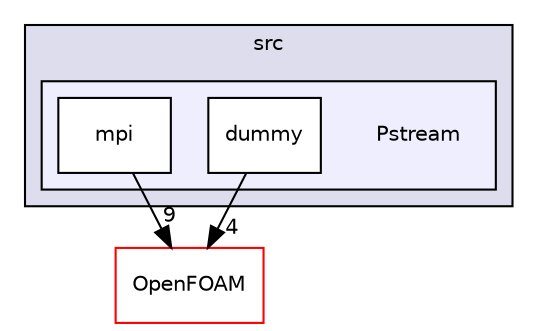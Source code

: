 digraph "src/Pstream" {
  bgcolor=transparent;
  compound=true
  node [ fontsize="10", fontname="Helvetica"];
  edge [ labelfontsize="10", labelfontname="Helvetica"];
  subgraph clusterdir_68267d1309a1af8e8297ef4c3efbcdba {
    graph [ bgcolor="#ddddee", pencolor="black", label="src" fontname="Helvetica", fontsize="10", URL="dir_68267d1309a1af8e8297ef4c3efbcdba.html"]
  subgraph clusterdir_ff51fe012a37fcf6e2c3724d940b7d0e {
    graph [ bgcolor="#eeeeff", pencolor="black", label="" URL="dir_ff51fe012a37fcf6e2c3724d940b7d0e.html"];
    dir_ff51fe012a37fcf6e2c3724d940b7d0e [shape=plaintext label="Pstream"];
    dir_cef542b918810b21e04606c4a5177ed7 [shape=box label="dummy" color="black" fillcolor="white" style="filled" URL="dir_cef542b918810b21e04606c4a5177ed7.html"];
    dir_f35db020dd38cae7d6409f3bc98df172 [shape=box label="mpi" color="black" fillcolor="white" style="filled" URL="dir_f35db020dd38cae7d6409f3bc98df172.html"];
  }
  }
  dir_c5473ff19b20e6ec4dfe5c310b3778a8 [shape=box label="OpenFOAM" color="red" URL="dir_c5473ff19b20e6ec4dfe5c310b3778a8.html"];
  dir_f35db020dd38cae7d6409f3bc98df172->dir_c5473ff19b20e6ec4dfe5c310b3778a8 [headlabel="9", labeldistance=1.5 headhref="dir_001999_001896.html"];
  dir_cef542b918810b21e04606c4a5177ed7->dir_c5473ff19b20e6ec4dfe5c310b3778a8 [headlabel="4", labeldistance=1.5 headhref="dir_001998_001896.html"];
}
